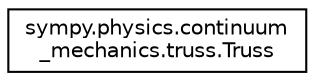 digraph "Graphical Class Hierarchy"
{
 // LATEX_PDF_SIZE
  edge [fontname="Helvetica",fontsize="10",labelfontname="Helvetica",labelfontsize="10"];
  node [fontname="Helvetica",fontsize="10",shape=record];
  rankdir="LR";
  Node0 [label="sympy.physics.continuum\l_mechanics.truss.Truss",height=0.2,width=0.4,color="black", fillcolor="white", style="filled",URL="$classsympy_1_1physics_1_1continuum__mechanics_1_1truss_1_1Truss.html",tooltip=" "];
}
